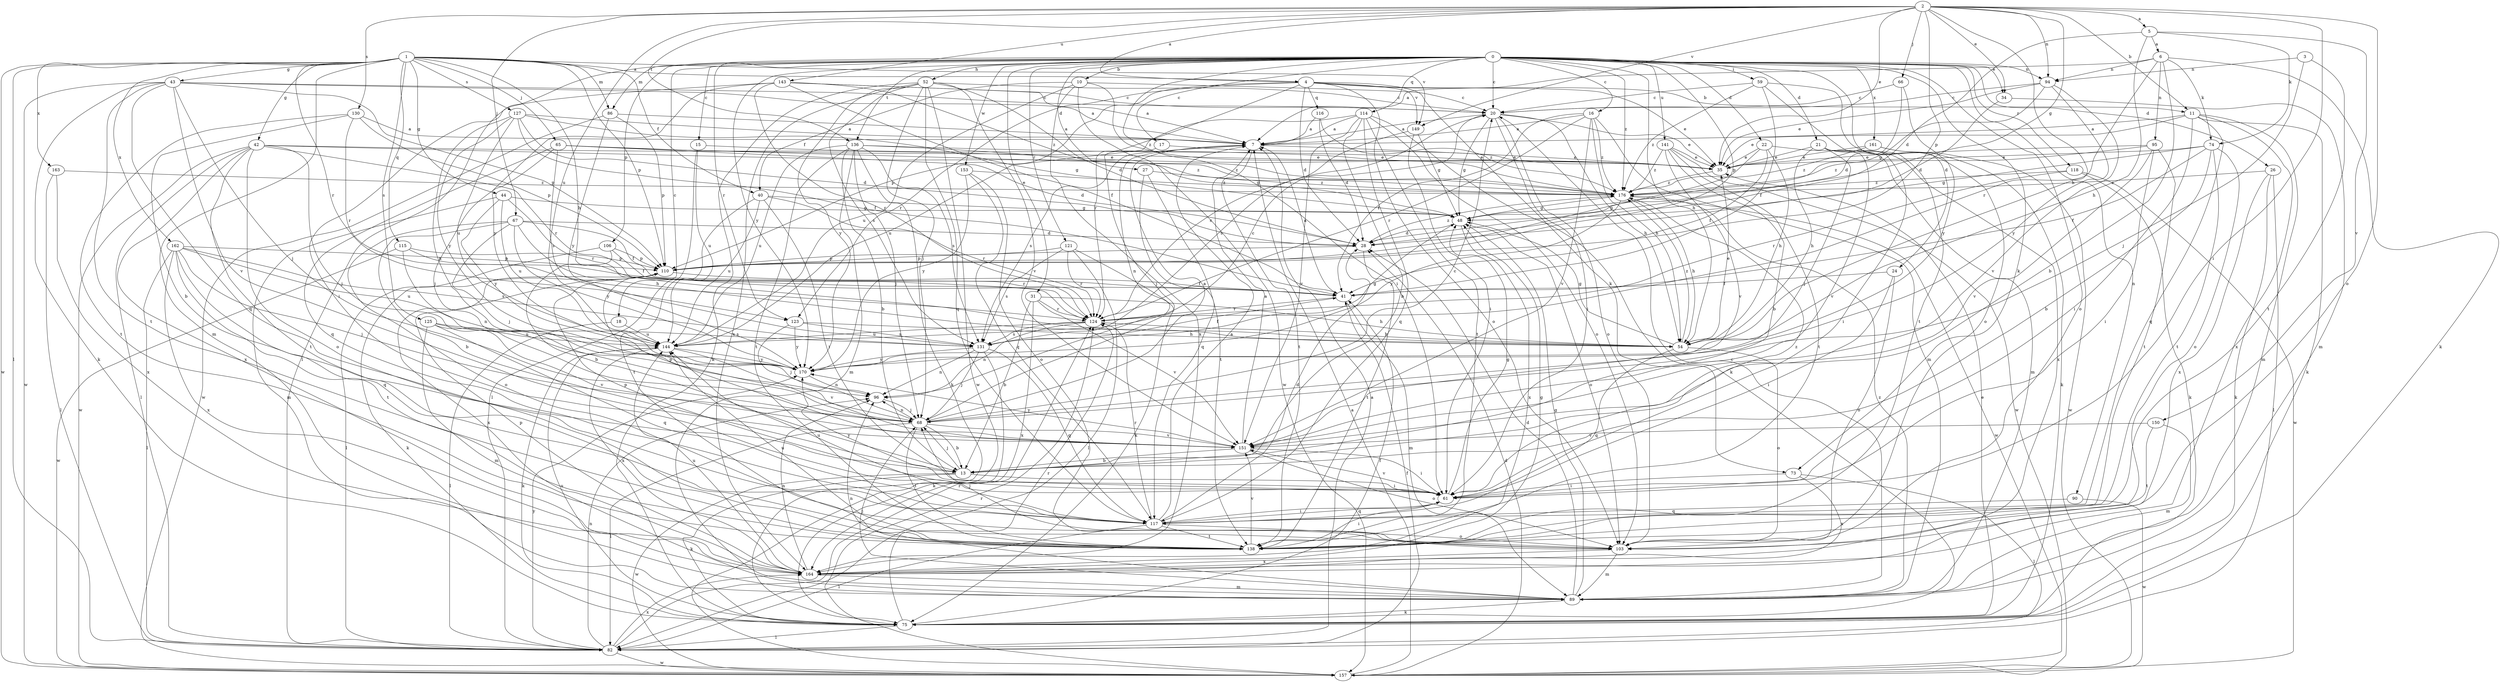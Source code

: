 strict digraph  {
0;
1;
2;
3;
4;
5;
6;
7;
10;
11;
13;
15;
16;
17;
18;
20;
21;
22;
24;
26;
27;
28;
31;
34;
35;
40;
41;
42;
43;
44;
48;
52;
54;
59;
61;
65;
66;
67;
68;
73;
74;
75;
82;
86;
89;
90;
94;
95;
96;
103;
106;
110;
114;
115;
116;
117;
118;
121;
123;
124;
125;
127;
130;
131;
136;
138;
141;
143;
144;
149;
150;
151;
153;
157;
161;
162;
163;
164;
170;
176;
0 -> 10  [label=b];
0 -> 15  [label=c];
0 -> 16  [label=c];
0 -> 17  [label=c];
0 -> 18  [label=c];
0 -> 20  [label=c];
0 -> 21  [label=d];
0 -> 22  [label=d];
0 -> 24  [label=d];
0 -> 26  [label=d];
0 -> 27  [label=d];
0 -> 31  [label=e];
0 -> 34  [label=e];
0 -> 52  [label=h];
0 -> 54  [label=h];
0 -> 59  [label=i];
0 -> 61  [label=i];
0 -> 73  [label=k];
0 -> 82  [label=l];
0 -> 86  [label=m];
0 -> 90  [label=n];
0 -> 94  [label=n];
0 -> 103  [label=o];
0 -> 106  [label=p];
0 -> 110  [label=p];
0 -> 114  [label=q];
0 -> 118  [label=r];
0 -> 121  [label=r];
0 -> 123  [label=r];
0 -> 136  [label=t];
0 -> 141  [label=u];
0 -> 153  [label=w];
0 -> 161  [label=x];
0 -> 170  [label=y];
0 -> 176  [label=z];
1 -> 4  [label=a];
1 -> 40  [label=f];
1 -> 42  [label=g];
1 -> 43  [label=g];
1 -> 44  [label=g];
1 -> 54  [label=h];
1 -> 65  [label=j];
1 -> 82  [label=l];
1 -> 86  [label=m];
1 -> 89  [label=m];
1 -> 110  [label=p];
1 -> 115  [label=q];
1 -> 123  [label=r];
1 -> 125  [label=s];
1 -> 127  [label=s];
1 -> 149  [label=v];
1 -> 157  [label=w];
1 -> 162  [label=x];
1 -> 163  [label=x];
2 -> 4  [label=a];
2 -> 5  [label=a];
2 -> 11  [label=b];
2 -> 34  [label=e];
2 -> 35  [label=e];
2 -> 48  [label=g];
2 -> 54  [label=h];
2 -> 61  [label=i];
2 -> 66  [label=j];
2 -> 67  [label=j];
2 -> 94  [label=n];
2 -> 103  [label=o];
2 -> 110  [label=p];
2 -> 130  [label=s];
2 -> 136  [label=t];
2 -> 143  [label=u];
2 -> 144  [label=u];
2 -> 149  [label=v];
3 -> 68  [label=j];
3 -> 94  [label=n];
3 -> 138  [label=t];
4 -> 11  [label=b];
4 -> 28  [label=d];
4 -> 35  [label=e];
4 -> 73  [label=k];
4 -> 103  [label=o];
4 -> 110  [label=p];
4 -> 116  [label=q];
4 -> 123  [label=r];
4 -> 124  [label=r];
4 -> 149  [label=v];
5 -> 6  [label=a];
5 -> 28  [label=d];
5 -> 54  [label=h];
5 -> 74  [label=k];
5 -> 150  [label=v];
6 -> 7  [label=a];
6 -> 13  [label=b];
6 -> 74  [label=k];
6 -> 75  [label=k];
6 -> 94  [label=n];
6 -> 95  [label=n];
6 -> 124  [label=r];
7 -> 35  [label=e];
7 -> 96  [label=n];
7 -> 131  [label=s];
7 -> 138  [label=t];
10 -> 20  [label=c];
10 -> 40  [label=f];
10 -> 144  [label=u];
10 -> 157  [label=w];
10 -> 164  [label=x];
10 -> 176  [label=z];
11 -> 7  [label=a];
11 -> 35  [label=e];
11 -> 61  [label=i];
11 -> 75  [label=k];
11 -> 89  [label=m];
11 -> 117  [label=q];
11 -> 164  [label=x];
13 -> 61  [label=i];
13 -> 68  [label=j];
13 -> 75  [label=k];
13 -> 157  [label=w];
15 -> 35  [label=e];
15 -> 82  [label=l];
15 -> 144  [label=u];
16 -> 7  [label=a];
16 -> 41  [label=f];
16 -> 54  [label=h];
16 -> 89  [label=m];
16 -> 124  [label=r];
16 -> 151  [label=v];
16 -> 176  [label=z];
17 -> 35  [label=e];
17 -> 68  [label=j];
18 -> 82  [label=l];
18 -> 144  [label=u];
20 -> 7  [label=a];
20 -> 35  [label=e];
20 -> 48  [label=g];
20 -> 54  [label=h];
20 -> 61  [label=i];
20 -> 103  [label=o];
21 -> 35  [label=e];
21 -> 54  [label=h];
21 -> 61  [label=i];
21 -> 68  [label=j];
21 -> 151  [label=v];
21 -> 164  [label=x];
22 -> 35  [label=e];
22 -> 41  [label=f];
22 -> 54  [label=h];
22 -> 89  [label=m];
22 -> 110  [label=p];
24 -> 41  [label=f];
24 -> 61  [label=i];
24 -> 103  [label=o];
26 -> 75  [label=k];
26 -> 82  [label=l];
26 -> 164  [label=x];
26 -> 176  [label=z];
27 -> 117  [label=q];
27 -> 138  [label=t];
27 -> 176  [label=z];
28 -> 110  [label=p];
28 -> 138  [label=t];
28 -> 176  [label=z];
31 -> 13  [label=b];
31 -> 54  [label=h];
31 -> 124  [label=r];
31 -> 151  [label=v];
31 -> 164  [label=x];
34 -> 28  [label=d];
34 -> 89  [label=m];
35 -> 176  [label=z];
40 -> 48  [label=g];
40 -> 61  [label=i];
40 -> 124  [label=r];
40 -> 138  [label=t];
40 -> 144  [label=u];
41 -> 7  [label=a];
41 -> 89  [label=m];
41 -> 124  [label=r];
42 -> 35  [label=e];
42 -> 68  [label=j];
42 -> 82  [label=l];
42 -> 103  [label=o];
42 -> 124  [label=r];
42 -> 138  [label=t];
42 -> 157  [label=w];
42 -> 164  [label=x];
42 -> 176  [label=z];
43 -> 7  [label=a];
43 -> 20  [label=c];
43 -> 68  [label=j];
43 -> 75  [label=k];
43 -> 110  [label=p];
43 -> 117  [label=q];
43 -> 138  [label=t];
43 -> 151  [label=v];
43 -> 157  [label=w];
44 -> 48  [label=g];
44 -> 89  [label=m];
44 -> 124  [label=r];
44 -> 144  [label=u];
44 -> 170  [label=y];
48 -> 28  [label=d];
48 -> 103  [label=o];
48 -> 164  [label=x];
52 -> 20  [label=c];
52 -> 28  [label=d];
52 -> 68  [label=j];
52 -> 75  [label=k];
52 -> 117  [label=q];
52 -> 131  [label=s];
52 -> 151  [label=v];
52 -> 157  [label=w];
52 -> 164  [label=x];
52 -> 170  [label=y];
54 -> 35  [label=e];
54 -> 48  [label=g];
54 -> 103  [label=o];
54 -> 117  [label=q];
54 -> 176  [label=z];
59 -> 20  [label=c];
59 -> 41  [label=f];
59 -> 103  [label=o];
59 -> 138  [label=t];
59 -> 176  [label=z];
61 -> 48  [label=g];
61 -> 110  [label=p];
61 -> 117  [label=q];
61 -> 151  [label=v];
61 -> 170  [label=y];
61 -> 176  [label=z];
65 -> 28  [label=d];
65 -> 35  [label=e];
65 -> 68  [label=j];
65 -> 117  [label=q];
65 -> 131  [label=s];
65 -> 176  [label=z];
66 -> 20  [label=c];
66 -> 28  [label=d];
66 -> 170  [label=y];
67 -> 13  [label=b];
67 -> 28  [label=d];
67 -> 41  [label=f];
67 -> 54  [label=h];
67 -> 68  [label=j];
67 -> 103  [label=o];
67 -> 170  [label=y];
68 -> 7  [label=a];
68 -> 13  [label=b];
68 -> 20  [label=c];
68 -> 82  [label=l];
68 -> 96  [label=n];
68 -> 138  [label=t];
68 -> 151  [label=v];
73 -> 61  [label=i];
73 -> 82  [label=l];
73 -> 164  [label=x];
74 -> 13  [label=b];
74 -> 35  [label=e];
74 -> 41  [label=f];
74 -> 48  [label=g];
74 -> 103  [label=o];
74 -> 138  [label=t];
75 -> 35  [label=e];
75 -> 41  [label=f];
75 -> 82  [label=l];
75 -> 124  [label=r];
75 -> 144  [label=u];
82 -> 7  [label=a];
82 -> 41  [label=f];
82 -> 96  [label=n];
82 -> 124  [label=r];
82 -> 157  [label=w];
82 -> 164  [label=x];
82 -> 170  [label=y];
86 -> 7  [label=a];
86 -> 110  [label=p];
86 -> 157  [label=w];
86 -> 170  [label=y];
89 -> 20  [label=c];
89 -> 28  [label=d];
89 -> 48  [label=g];
89 -> 68  [label=j];
89 -> 75  [label=k];
89 -> 96  [label=n];
89 -> 176  [label=z];
90 -> 117  [label=q];
90 -> 157  [label=w];
94 -> 20  [label=c];
94 -> 35  [label=e];
94 -> 48  [label=g];
94 -> 151  [label=v];
94 -> 170  [label=y];
95 -> 35  [label=e];
95 -> 61  [label=i];
95 -> 138  [label=t];
95 -> 151  [label=v];
95 -> 176  [label=z];
96 -> 68  [label=j];
103 -> 68  [label=j];
103 -> 89  [label=m];
103 -> 164  [label=x];
106 -> 13  [label=b];
106 -> 82  [label=l];
106 -> 110  [label=p];
106 -> 124  [label=r];
110 -> 41  [label=f];
110 -> 75  [label=k];
110 -> 164  [label=x];
114 -> 7  [label=a];
114 -> 13  [label=b];
114 -> 75  [label=k];
114 -> 103  [label=o];
114 -> 117  [label=q];
114 -> 138  [label=t];
114 -> 144  [label=u];
114 -> 151  [label=v];
115 -> 41  [label=f];
115 -> 96  [label=n];
115 -> 110  [label=p];
115 -> 157  [label=w];
116 -> 7  [label=a];
116 -> 28  [label=d];
116 -> 176  [label=z];
117 -> 7  [label=a];
117 -> 28  [label=d];
117 -> 61  [label=i];
117 -> 82  [label=l];
117 -> 103  [label=o];
117 -> 124  [label=r];
117 -> 138  [label=t];
117 -> 144  [label=u];
118 -> 75  [label=k];
118 -> 124  [label=r];
118 -> 157  [label=w];
118 -> 176  [label=z];
121 -> 75  [label=k];
121 -> 82  [label=l];
121 -> 110  [label=p];
121 -> 124  [label=r];
121 -> 131  [label=s];
123 -> 54  [label=h];
123 -> 68  [label=j];
123 -> 131  [label=s];
123 -> 170  [label=y];
124 -> 20  [label=c];
124 -> 54  [label=h];
124 -> 96  [label=n];
124 -> 131  [label=s];
124 -> 144  [label=u];
125 -> 89  [label=m];
125 -> 117  [label=q];
125 -> 131  [label=s];
125 -> 144  [label=u];
125 -> 151  [label=v];
127 -> 7  [label=a];
127 -> 28  [label=d];
127 -> 41  [label=f];
127 -> 48  [label=g];
127 -> 96  [label=n];
127 -> 144  [label=u];
127 -> 170  [label=y];
130 -> 7  [label=a];
130 -> 13  [label=b];
130 -> 110  [label=p];
130 -> 124  [label=r];
130 -> 138  [label=t];
131 -> 41  [label=f];
131 -> 48  [label=g];
131 -> 68  [label=j];
131 -> 75  [label=k];
131 -> 96  [label=n];
131 -> 117  [label=q];
131 -> 170  [label=y];
136 -> 13  [label=b];
136 -> 35  [label=e];
136 -> 48  [label=g];
136 -> 68  [label=j];
136 -> 75  [label=k];
136 -> 89  [label=m];
136 -> 131  [label=s];
136 -> 138  [label=t];
136 -> 144  [label=u];
138 -> 61  [label=i];
138 -> 144  [label=u];
138 -> 151  [label=v];
141 -> 13  [label=b];
141 -> 35  [label=e];
141 -> 138  [label=t];
141 -> 151  [label=v];
141 -> 157  [label=w];
141 -> 176  [label=z];
143 -> 7  [label=a];
143 -> 20  [label=c];
143 -> 41  [label=f];
143 -> 61  [label=i];
143 -> 124  [label=r];
143 -> 170  [label=y];
143 -> 176  [label=z];
144 -> 20  [label=c];
144 -> 75  [label=k];
144 -> 151  [label=v];
144 -> 164  [label=x];
144 -> 170  [label=y];
149 -> 48  [label=g];
149 -> 61  [label=i];
149 -> 131  [label=s];
150 -> 89  [label=m];
150 -> 138  [label=t];
150 -> 151  [label=v];
151 -> 7  [label=a];
151 -> 13  [label=b];
151 -> 61  [label=i];
151 -> 103  [label=o];
151 -> 110  [label=p];
151 -> 170  [label=y];
153 -> 103  [label=o];
153 -> 117  [label=q];
153 -> 170  [label=y];
153 -> 176  [label=z];
157 -> 7  [label=a];
157 -> 28  [label=d];
157 -> 124  [label=r];
161 -> 35  [label=e];
161 -> 75  [label=k];
161 -> 157  [label=w];
161 -> 176  [label=z];
162 -> 68  [label=j];
162 -> 82  [label=l];
162 -> 110  [label=p];
162 -> 117  [label=q];
162 -> 131  [label=s];
162 -> 138  [label=t];
162 -> 144  [label=u];
162 -> 164  [label=x];
163 -> 82  [label=l];
163 -> 164  [label=x];
163 -> 176  [label=z];
164 -> 48  [label=g];
164 -> 89  [label=m];
164 -> 96  [label=n];
164 -> 110  [label=p];
164 -> 144  [label=u];
170 -> 96  [label=n];
176 -> 48  [label=g];
176 -> 54  [label=h];
176 -> 157  [label=w];
176 -> 170  [label=y];
}

